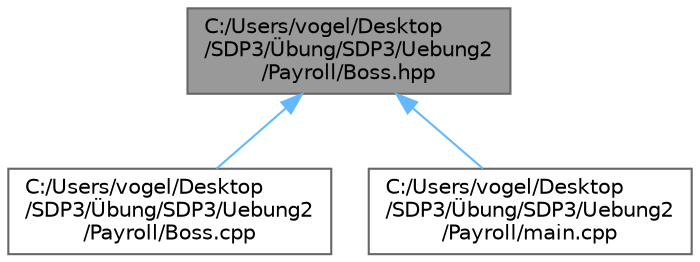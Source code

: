 digraph "C:/Users/vogel/Desktop/SDP3/Übung/SDP3/Uebung2/Payroll/Boss.hpp"
{
 // LATEX_PDF_SIZE
  bgcolor="transparent";
  edge [fontname=Helvetica,fontsize=10,labelfontname=Helvetica,labelfontsize=10];
  node [fontname=Helvetica,fontsize=10,shape=box,height=0.2,width=0.4];
  Node1 [id="Node000001",label="C:/Users/vogel/Desktop\l/SDP3/Übung/SDP3/Uebung2\l/Payroll/Boss.hpp",height=0.2,width=0.4,color="gray40", fillcolor="grey60", style="filled", fontcolor="black",tooltip="Boss Class - inherits from Employee."];
  Node1 -> Node2 [id="edge1_Node000001_Node000002",dir="back",color="steelblue1",style="solid",tooltip=" "];
  Node2 [id="Node000002",label="C:/Users/vogel/Desktop\l/SDP3/Übung/SDP3/Uebung2\l/Payroll/Boss.cpp",height=0.2,width=0.4,color="grey40", fillcolor="white", style="filled",URL="$_boss_8cpp.html",tooltip="Boss Class - inherits from Employee."];
  Node1 -> Node3 [id="edge2_Node000001_Node000003",dir="back",color="steelblue1",style="solid",tooltip=" "];
  Node3 [id="Node000003",label="C:/Users/vogel/Desktop\l/SDP3/Übung/SDP3/Uebung2\l/Payroll/main.cpp",height=0.2,width=0.4,color="grey40", fillcolor="white", style="filled",URL="$main_8cpp.html",tooltip="Testdriver for the Company."];
}
